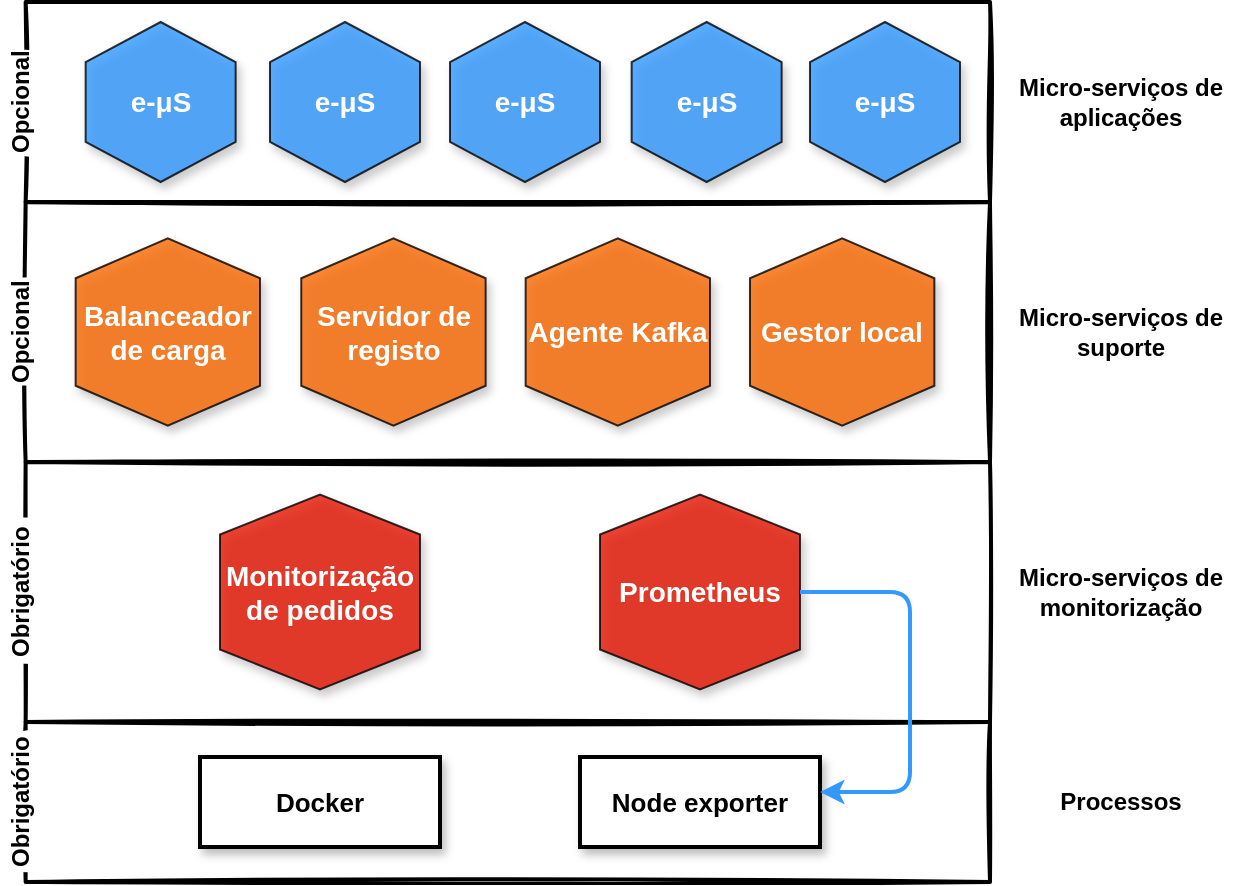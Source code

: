 <mxfile version="14.1.1" type="github">
  <diagram id="OdiAWLacn2bQ2bZ6ZVTK" name="Page-1">
    <mxGraphModel dx="1364" dy="806" grid="1" gridSize="10" guides="1" tooltips="1" connect="1" arrows="1" fold="1" page="1" pageScale="1" pageWidth="827" pageHeight="1169" math="0" shadow="0">
      <root>
        <mxCell id="0" />
        <mxCell id="1" parent="0" />
        <mxCell id="i3KoF6FTGc-HlV7a4r-U-5" value="" style="rounded=0;whiteSpace=wrap;html=1;shadow=0;sketch=1;strokeWidth=2;fillColor=none;gradientColor=none;glass=0;" parent="1" vertex="1">
          <mxGeometry x="57.82" y="50" width="482.18" height="100" as="geometry" />
        </mxCell>
        <mxCell id="i3KoF6FTGc-HlV7a4r-U-7" value="&lt;b style=&quot;color: rgb(255 , 255 , 255) ; font-family: &amp;#34;arial&amp;#34; , sans-serif ; font-size: 14px ; text-align: left&quot;&gt;e-μS&lt;/b&gt;" style="shape=hexagon;perimeter=hexagonPerimeter2;whiteSpace=wrap;html=1;fixedSize=1;shadow=1;sketch=0;strokeWidth=1;direction=south;fillColor=#3399FF;opacity=80;" parent="1" vertex="1">
          <mxGeometry x="87.82" y="60" width="75" height="80" as="geometry" />
        </mxCell>
        <mxCell id="i3KoF6FTGc-HlV7a4r-U-13" value="Opcional" style="text;html=1;strokeColor=none;align=center;verticalAlign=middle;whiteSpace=wrap;rounded=0;shadow=0;sketch=1;rotation=270;fillColor=#ffffff;fontStyle=1" parent="1" vertex="1">
          <mxGeometry x="27.82" y="90" width="55" height="20" as="geometry" />
        </mxCell>
        <mxCell id="i3KoF6FTGc-HlV7a4r-U-14" value="" style="rounded=0;whiteSpace=wrap;html=1;shadow=0;sketch=1;strokeWidth=2;fillColor=none;gradientColor=none;glass=0;" parent="1" vertex="1">
          <mxGeometry x="57.82" y="150" width="482.18" height="130" as="geometry" />
        </mxCell>
        <mxCell id="i3KoF6FTGc-HlV7a4r-U-18" value="&lt;b style=&quot;color: rgb(255 , 255 , 255) ; font-family: &amp;#34;arial&amp;#34; , sans-serif ; font-size: 14px ; text-align: left&quot;&gt;e-μS&lt;/b&gt;" style="shape=hexagon;perimeter=hexagonPerimeter2;whiteSpace=wrap;html=1;fixedSize=1;shadow=1;sketch=0;strokeWidth=1;gradientColor=none;direction=south;fillColor=#3399FF;opacity=80;" parent="1" vertex="1">
          <mxGeometry x="180" y="60" width="75" height="80" as="geometry" />
        </mxCell>
        <mxCell id="i3KoF6FTGc-HlV7a4r-U-19" value="&lt;b style=&quot;color: rgb(255 , 255 , 255) ; font-family: &amp;#34;arial&amp;#34; , sans-serif ; font-size: 14px ; text-align: left&quot;&gt;e-μS&lt;/b&gt;" style="shape=hexagon;perimeter=hexagonPerimeter2;whiteSpace=wrap;html=1;fixedSize=1;shadow=1;sketch=0;strokeWidth=1;gradientColor=none;direction=south;fillColor=#3399FF;opacity=80;" parent="1" vertex="1">
          <mxGeometry x="270" y="60" width="75" height="80" as="geometry" />
        </mxCell>
        <mxCell id="i3KoF6FTGc-HlV7a4r-U-20" value="&lt;b style=&quot;color: rgb(255 , 255 , 255) ; font-family: &amp;#34;arial&amp;#34; , sans-serif ; font-size: 14px ; text-align: left&quot;&gt;e-μS&lt;/b&gt;" style="shape=hexagon;perimeter=hexagonPerimeter2;whiteSpace=wrap;html=1;fixedSize=1;shadow=1;sketch=0;strokeWidth=1;gradientColor=none;direction=south;fillColor=#3399FF;opacity=80;" parent="1" vertex="1">
          <mxGeometry x="360.82" y="60" width="75" height="80" as="geometry" />
        </mxCell>
        <mxCell id="i3KoF6FTGc-HlV7a4r-U-21" value="Micro-serviços de &lt;br&gt;aplicações" style="text;html=1;align=center;verticalAlign=middle;resizable=0;points=[];autosize=1;rounded=0;shadow=0;glass=0;sketch=0;fontStyle=1" parent="1" vertex="1">
          <mxGeometry x="545" y="85" width="120" height="30" as="geometry" />
        </mxCell>
        <mxCell id="i3KoF6FTGc-HlV7a4r-U-22" value="&lt;b style=&quot;color: rgb(255 , 255 , 255) ; font-family: &amp;#34;arial&amp;#34; , sans-serif ; font-size: 14px ; text-align: left&quot;&gt;Balanceador de carga&lt;/b&gt;" style="shape=hexagon;perimeter=hexagonPerimeter2;whiteSpace=wrap;html=1;fixedSize=1;shadow=1;sketch=0;strokeWidth=1;direction=south;fillColor=#fa6800;fontColor=#ffffff;opacity=80;" parent="1" vertex="1">
          <mxGeometry x="82.82" y="168.13" width="92.18" height="93.75" as="geometry" />
        </mxCell>
        <mxCell id="i3KoF6FTGc-HlV7a4r-U-23" value="&lt;b style=&quot;color: rgb(255 , 255 , 255) ; font-family: &amp;#34;arial&amp;#34; , sans-serif ; font-size: 14px ; text-align: left&quot;&gt;Servidor de registo&lt;/b&gt;" style="shape=hexagon;perimeter=hexagonPerimeter2;whiteSpace=wrap;html=1;fixedSize=1;shadow=1;sketch=0;strokeWidth=1;direction=south;fillColor=#fa6800;fontColor=#ffffff;opacity=80;" parent="1" vertex="1">
          <mxGeometry x="195.64" y="168.13" width="92.18" height="93.75" as="geometry" />
        </mxCell>
        <mxCell id="i3KoF6FTGc-HlV7a4r-U-24" value="&lt;b style=&quot;color: rgb(255 , 255 , 255) ; font-family: &amp;#34;arial&amp;#34; , sans-serif ; font-size: 14px ; text-align: left&quot;&gt;Agente Kafka&lt;/b&gt;" style="shape=hexagon;perimeter=hexagonPerimeter2;whiteSpace=wrap;html=1;fixedSize=1;shadow=1;sketch=0;strokeWidth=1;direction=south;fillColor=#fa6800;fontColor=#ffffff;opacity=80;" parent="1" vertex="1">
          <mxGeometry x="307.82" y="168.13" width="92.18" height="93.75" as="geometry" />
        </mxCell>
        <mxCell id="i3KoF6FTGc-HlV7a4r-U-25" value="Micro-serviços de&lt;br&gt;suporte" style="text;html=1;align=center;verticalAlign=middle;resizable=0;points=[];autosize=1;fontStyle=1" parent="1" vertex="1">
          <mxGeometry x="545" y="200" width="120" height="30" as="geometry" />
        </mxCell>
        <mxCell id="i3KoF6FTGc-HlV7a4r-U-26" value="" style="rounded=0;whiteSpace=wrap;html=1;shadow=0;sketch=1;strokeWidth=2;fillColor=none;gradientColor=none;glass=0;" parent="1" vertex="1">
          <mxGeometry x="57.82" y="280" width="482.18" height="130" as="geometry" />
        </mxCell>
        <mxCell id="i3KoF6FTGc-HlV7a4r-U-27" value="&lt;b style=&quot;color: rgb(255 , 255 , 255) ; font-family: &amp;#34;arial&amp;#34; , sans-serif ; font-size: 14px ; text-align: left&quot;&gt;Monitorização de pedidos&lt;/b&gt;" style="shape=hexagon;perimeter=hexagonPerimeter2;whiteSpace=wrap;html=1;fixedSize=1;shadow=1;sketch=0;strokeWidth=1;direction=south;fillColor=#e51400;fontColor=#ffffff;opacity=80;" parent="1" vertex="1">
          <mxGeometry x="155" y="296.25" width="100" height="97.5" as="geometry" />
        </mxCell>
        <mxCell id="i3KoF6FTGc-HlV7a4r-U-28" value="Opcional" style="text;html=1;strokeColor=none;align=center;verticalAlign=middle;whiteSpace=wrap;rounded=0;shadow=0;sketch=1;rotation=270;fillColor=#ffffff;fontStyle=1" parent="1" vertex="1">
          <mxGeometry x="27.82" y="205" width="55" height="20" as="geometry" />
        </mxCell>
        <mxCell id="i3KoF6FTGc-HlV7a4r-U-30" value="Obrigatório" style="text;html=1;strokeColor=none;align=center;verticalAlign=middle;whiteSpace=wrap;rounded=0;shadow=0;sketch=1;rotation=270;fillColor=#ffffff;fontStyle=1" parent="1" vertex="1">
          <mxGeometry x="20.0" y="335" width="70.63" height="20" as="geometry" />
        </mxCell>
        <mxCell id="i3KoF6FTGc-HlV7a4r-U-34" value="&lt;b style=&quot;color: rgb(255 , 255 , 255) ; font-family: &amp;#34;arial&amp;#34; , sans-serif ; font-size: 14px ; text-align: left&quot;&gt;Prometheus&lt;/b&gt;" style="shape=hexagon;perimeter=hexagonPerimeter2;whiteSpace=wrap;html=1;fixedSize=1;shadow=1;sketch=0;strokeWidth=1;direction=south;fillColor=#e51400;fontColor=#ffffff;opacity=80;" parent="1" vertex="1">
          <mxGeometry x="345" y="296.25" width="100" height="97.5" as="geometry" />
        </mxCell>
        <mxCell id="i3KoF6FTGc-HlV7a4r-U-35" value="Micro-serviços de&lt;br&gt;monitorização" style="text;html=1;align=center;verticalAlign=middle;resizable=0;points=[];autosize=1;fontStyle=1" parent="1" vertex="1">
          <mxGeometry x="545" y="330" width="120" height="30" as="geometry" />
        </mxCell>
        <mxCell id="i3KoF6FTGc-HlV7a4r-U-36" value="" style="rounded=0;whiteSpace=wrap;html=1;shadow=0;sketch=1;strokeWidth=2;fillColor=none;gradientColor=none;glass=0;" parent="1" vertex="1">
          <mxGeometry x="57.82" y="410" width="482.18" height="80" as="geometry" />
        </mxCell>
        <mxCell id="i3KoF6FTGc-HlV7a4r-U-37" value="&lt;font style=&quot;font-size: 13px&quot;&gt;&lt;b&gt;Docker&lt;/b&gt;&lt;/font&gt;" style="rounded=0;whiteSpace=wrap;html=1;shadow=1;glass=0;sketch=0;strokeColor=#000000;strokeWidth=2;gradientColor=none;fillColor=#FFFFFF;" parent="1" vertex="1">
          <mxGeometry x="145" y="427.5" width="120" height="45" as="geometry" />
        </mxCell>
        <mxCell id="i3KoF6FTGc-HlV7a4r-U-38" value="&lt;b&gt;&lt;font style=&quot;font-size: 13px&quot;&gt;Node exporter&lt;/font&gt;&lt;/b&gt;" style="rounded=0;whiteSpace=wrap;html=1;shadow=1;glass=0;sketch=0;strokeColor=#000000;strokeWidth=2;gradientColor=none;" parent="1" vertex="1">
          <mxGeometry x="335" y="427.5" width="120" height="45" as="geometry" />
        </mxCell>
        <mxCell id="i3KoF6FTGc-HlV7a4r-U-39" value="&lt;b&gt;Processos&lt;/b&gt;" style="text;html=1;align=center;verticalAlign=middle;resizable=0;points=[];autosize=1;" parent="1" vertex="1">
          <mxGeometry x="565" y="440" width="80" height="20" as="geometry" />
        </mxCell>
        <mxCell id="i3KoF6FTGc-HlV7a4r-U-41" value="&lt;b style=&quot;color: rgb(255 , 255 , 255) ; font-family: &amp;#34;arial&amp;#34; , sans-serif ; font-size: 14px ; text-align: left&quot;&gt;Gestor local&lt;/b&gt;" style="shape=hexagon;perimeter=hexagonPerimeter2;whiteSpace=wrap;html=1;fixedSize=1;shadow=1;sketch=0;strokeWidth=1;direction=south;fillColor=#fa6800;fontColor=#ffffff;opacity=80;" parent="1" vertex="1">
          <mxGeometry x="420" y="168.13" width="92.18" height="93.75" as="geometry" />
        </mxCell>
        <mxCell id="i3KoF6FTGc-HlV7a4r-U-43" value="&lt;b style=&quot;color: rgb(255 , 255 , 255) ; font-family: &amp;#34;arial&amp;#34; , sans-serif ; font-size: 14px ; text-align: left&quot;&gt;e-μS&lt;/b&gt;" style="shape=hexagon;perimeter=hexagonPerimeter2;whiteSpace=wrap;html=1;fixedSize=1;shadow=1;sketch=0;strokeWidth=1;gradientColor=none;direction=south;fillColor=#3399FF;opacity=80;" parent="1" vertex="1">
          <mxGeometry x="450" y="60" width="75" height="80" as="geometry" />
        </mxCell>
        <mxCell id="i3KoF6FTGc-HlV7a4r-U-45" style="edgeStyle=orthogonalEdgeStyle;rounded=1;orthogonalLoop=1;jettySize=auto;html=1;strokeColor=#3399FF;strokeWidth=2;" parent="1" source="i3KoF6FTGc-HlV7a4r-U-34" target="i3KoF6FTGc-HlV7a4r-U-38" edge="1">
          <mxGeometry relative="1" as="geometry">
            <mxPoint x="480" y="445" as="targetPoint" />
            <Array as="points">
              <mxPoint x="500" y="345" />
              <mxPoint x="500" y="445" />
            </Array>
          </mxGeometry>
        </mxCell>
        <mxCell id="i3KoF6FTGc-HlV7a4r-U-46" value="Obrigatório" style="text;html=1;strokeColor=none;align=center;verticalAlign=middle;whiteSpace=wrap;rounded=0;shadow=0;sketch=1;rotation=270;fillColor=#ffffff;fontStyle=1" parent="1" vertex="1">
          <mxGeometry x="20.0" y="440" width="70.63" height="20" as="geometry" />
        </mxCell>
      </root>
    </mxGraphModel>
  </diagram>
</mxfile>
